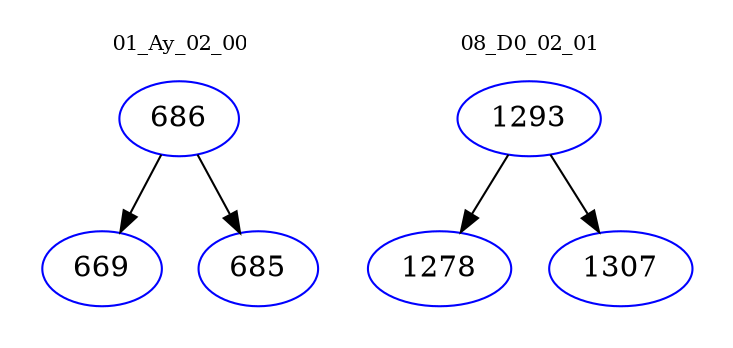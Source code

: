 digraph{
subgraph cluster_0 {
color = white
label = "01_Ay_02_00";
fontsize=10;
T0_686 [label="686", color="blue"]
T0_686 -> T0_669 [color="black"]
T0_669 [label="669", color="blue"]
T0_686 -> T0_685 [color="black"]
T0_685 [label="685", color="blue"]
}
subgraph cluster_1 {
color = white
label = "08_D0_02_01";
fontsize=10;
T1_1293 [label="1293", color="blue"]
T1_1293 -> T1_1278 [color="black"]
T1_1278 [label="1278", color="blue"]
T1_1293 -> T1_1307 [color="black"]
T1_1307 [label="1307", color="blue"]
}
}

